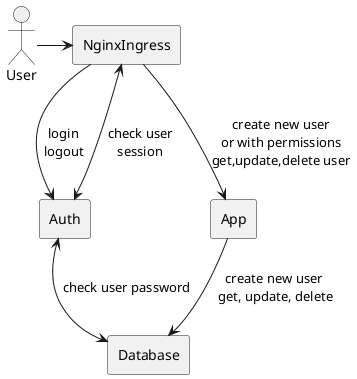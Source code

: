 @startuml

actor User
rectangle NginxIngress
rectangle Auth
rectangle App
rectangle Database

User->NginxIngress
NginxIngress-->Auth: login\nlogout
Auth<-->NginxIngress: check user\nsession
NginxIngress-->App: create new user\nor with permissions\nget,update,delete user  
App-->Database: create new user\n get, update, delete
Auth<-->Database: check user password

@enduml
